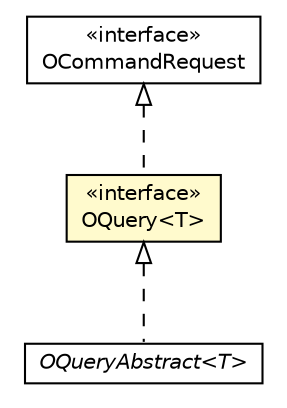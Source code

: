 #!/usr/local/bin/dot
#
# Class diagram 
# Generated by UMLGraph version R5_6-24-gf6e263 (http://www.umlgraph.org/)
#

digraph G {
	edge [fontname="Helvetica",fontsize=10,labelfontname="Helvetica",labelfontsize=10];
	node [fontname="Helvetica",fontsize=10,shape=plaintext];
	nodesep=0.25;
	ranksep=0.5;
	// com.orientechnologies.orient.core.command.OCommandRequest
	c2851649 [label=<<table title="com.orientechnologies.orient.core.command.OCommandRequest" border="0" cellborder="1" cellspacing="0" cellpadding="2" port="p" href="../command/OCommandRequest.html">
		<tr><td><table border="0" cellspacing="0" cellpadding="1">
<tr><td align="center" balign="center"> &#171;interface&#187; </td></tr>
<tr><td align="center" balign="center"> OCommandRequest </td></tr>
		</table></td></tr>
		</table>>, URL="../command/OCommandRequest.html", fontname="Helvetica", fontcolor="black", fontsize=10.0];
	// com.orientechnologies.orient.core.query.OQueryAbstract<T>
	c2852579 [label=<<table title="com.orientechnologies.orient.core.query.OQueryAbstract" border="0" cellborder="1" cellspacing="0" cellpadding="2" port="p" href="./OQueryAbstract.html">
		<tr><td><table border="0" cellspacing="0" cellpadding="1">
<tr><td align="center" balign="center"><font face="Helvetica-Oblique"> OQueryAbstract&lt;T&gt; </font></td></tr>
		</table></td></tr>
		</table>>, URL="./OQueryAbstract.html", fontname="Helvetica", fontcolor="black", fontsize=10.0];
	// com.orientechnologies.orient.core.query.OQuery<T>
	c2852581 [label=<<table title="com.orientechnologies.orient.core.query.OQuery" border="0" cellborder="1" cellspacing="0" cellpadding="2" port="p" bgcolor="lemonChiffon" href="./OQuery.html">
		<tr><td><table border="0" cellspacing="0" cellpadding="1">
<tr><td align="center" balign="center"> &#171;interface&#187; </td></tr>
<tr><td align="center" balign="center"> OQuery&lt;T&gt; </td></tr>
		</table></td></tr>
		</table>>, URL="./OQuery.html", fontname="Helvetica", fontcolor="black", fontsize=10.0];
	//com.orientechnologies.orient.core.query.OQueryAbstract<T> implements com.orientechnologies.orient.core.query.OQuery<T>
	c2852581:p -> c2852579:p [dir=back,arrowtail=empty,style=dashed];
	//com.orientechnologies.orient.core.query.OQuery<T> implements com.orientechnologies.orient.core.command.OCommandRequest
	c2851649:p -> c2852581:p [dir=back,arrowtail=empty,style=dashed];
}

